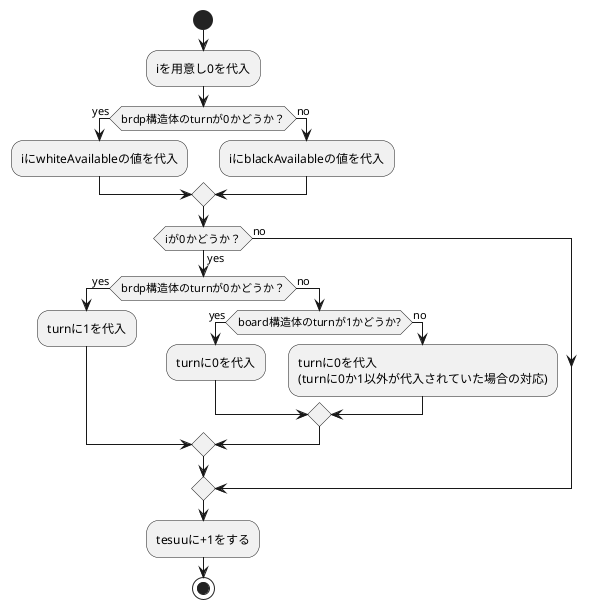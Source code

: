 @startuml
start
 :iを用意し0を代入;
 if(brdp構造体のturnが0かどうか？)then (yes)
  :iにwhiteAvailableの値を代入;
 else (no)
  :iにblackAvailableの値を代入;
 endif
 if(iが0かどうか？)then (yes)
  if(brdp構造体のturnが0かどうか？)then(yes)
  :turnに1を代入;
  else (no)
  if(board構造体のturnが1かどうか?)then(yes)
  :turnに0を代入;
  else(no)
  :turnに0を代入
(turnに0か1以外が代入されていた場合の対応);
  endif
  endif
  else(no)
  endif
 :tesuuに+1をする;

  stop

@enduml

